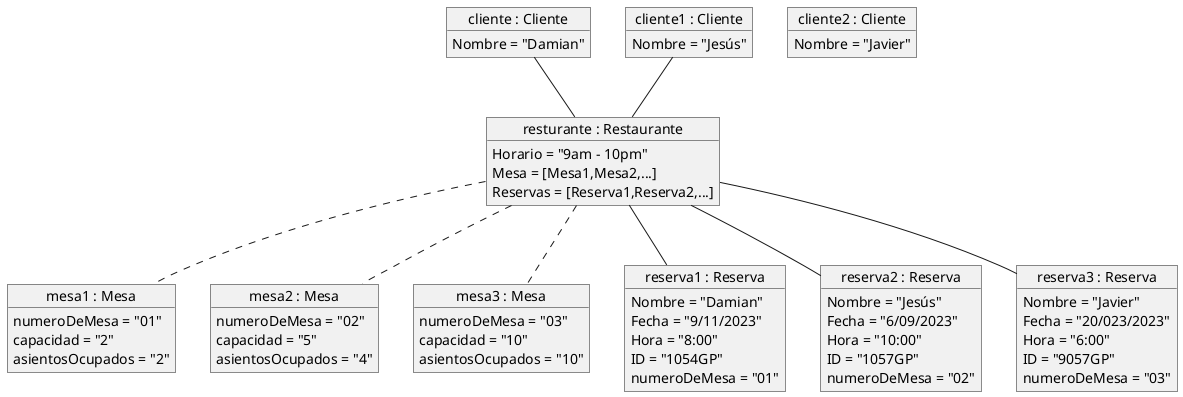 @startuml Registro de un fichaje



object "resturante : Restaurante" as restaurante {
    Horario = "9am - 10pm"
    Mesa = [Mesa1,Mesa2,...]
    Reservas = [Reserva1,Reserva2,...]
}

object "cliente : Cliente" as cliente {
    Nombre = "Damian"
}
object "cliente1 : Cliente" as cliente1 {
    Nombre = "Jesús"
}

object "cliente2 : Cliente" as cliente2 {
    Nombre = "Javier"
}

object "mesa1 : Mesa" as mesa1 {
    numeroDeMesa = "01"
    capacidad = "2"
    asientosOcupados = "2"
}

object "mesa2 : Mesa" as mesa2 {
    numeroDeMesa = "02"
    capacidad = "5"
    asientosOcupados = "4"
}

object "mesa3 : Mesa" as mesa3 {
    numeroDeMesa = "03"
    capacidad = "10"
    asientosOcupados = "10"
}

object "reserva1 : Reserva" as reserva1 {
    Nombre = "Damian"
    Fecha = "9/11/2023"
    Hora = "8:00"
    ID = "1054GP"
    numeroDeMesa = "01"
}

object "reserva2 : Reserva" as reserva2 {
    Nombre = "Jesús"
    Fecha = "6/09/2023"
    Hora = "10:00"
    ID = "1057GP"
    numeroDeMesa = "02"
}

object "reserva3 : Reserva" as reserva3 {
    Nombre = "Javier"
    Fecha = "20/023/2023"
    Hora = "6:00"
    ID = "9057GP"
    numeroDeMesa = "03"
}

cliente1 -- restaurante
cliente -- restaurante
restaurante -- reserva1
restaurante -- reserva2
restaurante -- reserva3
restaurante .. mesa1
restaurante .. mesa2
restaurante .. mesa3


@enduml